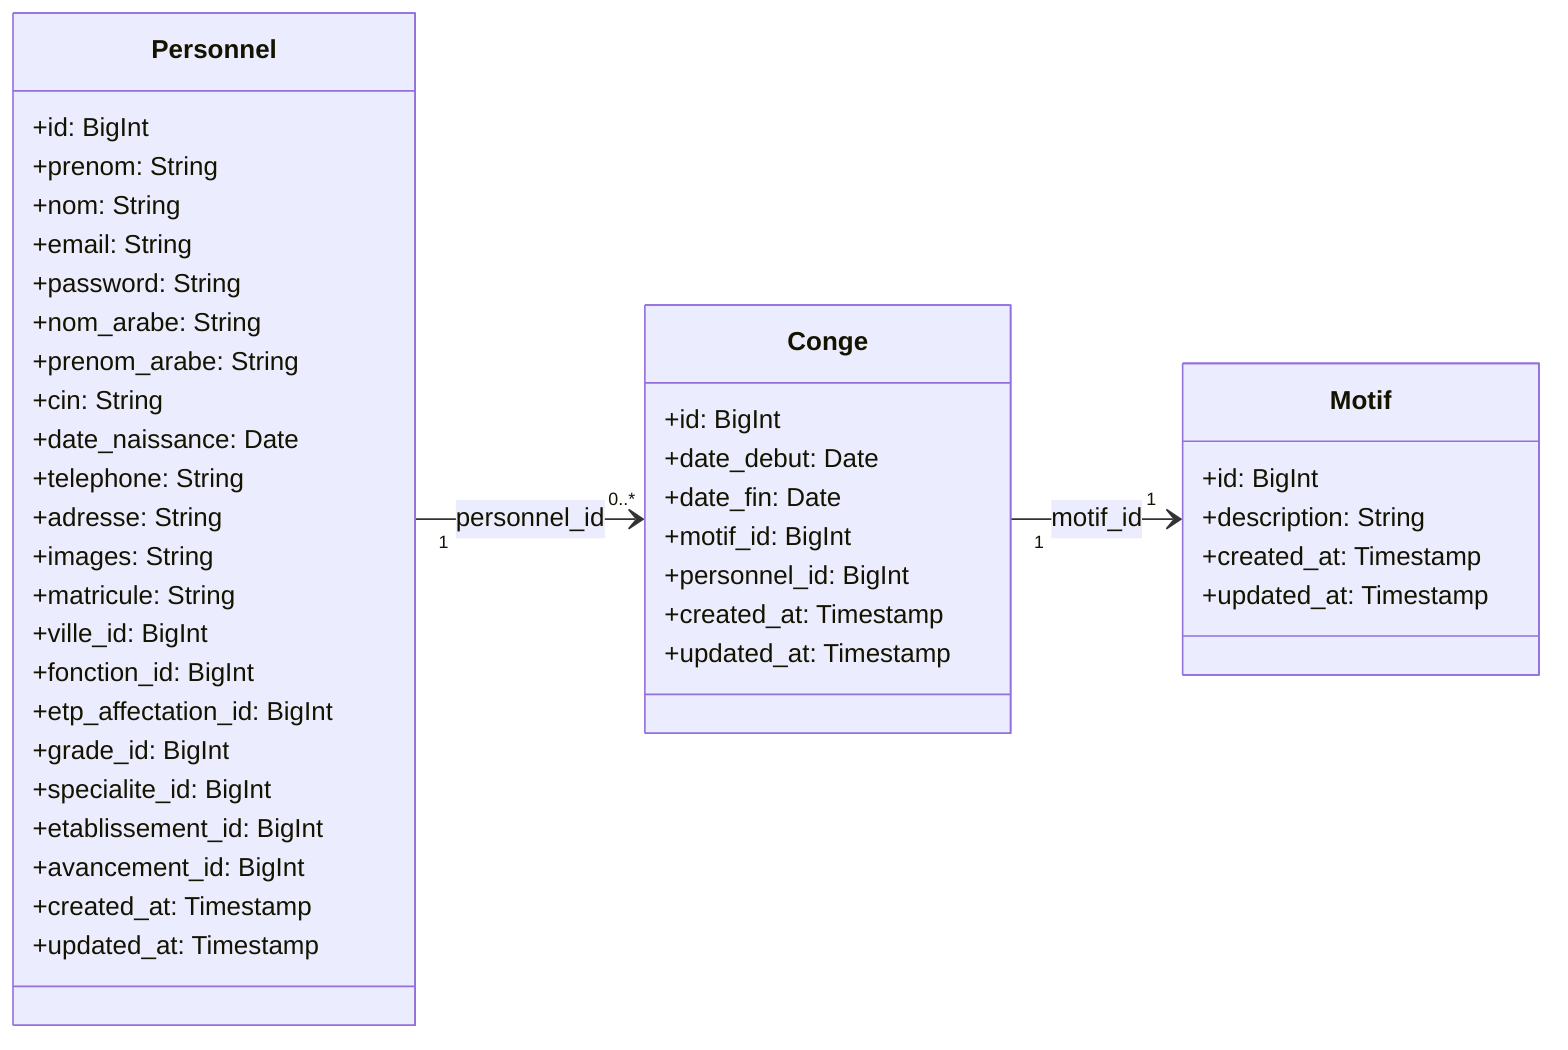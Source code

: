 classDiagram
    direction LR

    class Personnel {
        +id: BigInt
        +prenom: String
        +nom: String
        +email: String
        +password: String
        +nom_arabe: String
        +prenom_arabe: String
        +cin: String
        +date_naissance: Date
        +telephone: String
        +adresse: String
        +images: String
        +matricule: String
        +ville_id: BigInt
        +fonction_id: BigInt
        +etp_affectation_id: BigInt
        +grade_id: BigInt
        +specialite_id: BigInt
        +etablissement_id: BigInt
        +avancement_id: BigInt
        +created_at: Timestamp
        +updated_at: Timestamp
    }

    class Conge {
        +id: BigInt
        +date_debut: Date
        +date_fin: Date
        +motif_id: BigInt
        +personnel_id: BigInt
        +created_at: Timestamp
        +updated_at: Timestamp
    }

    class Motif {
        +id: BigInt
        +description: String
        +created_at: Timestamp
        +updated_at: Timestamp
    }

    Personnel "1" --> "0..*" Conge : personnel_id
    Conge "1" --> "1" Motif : motif_id